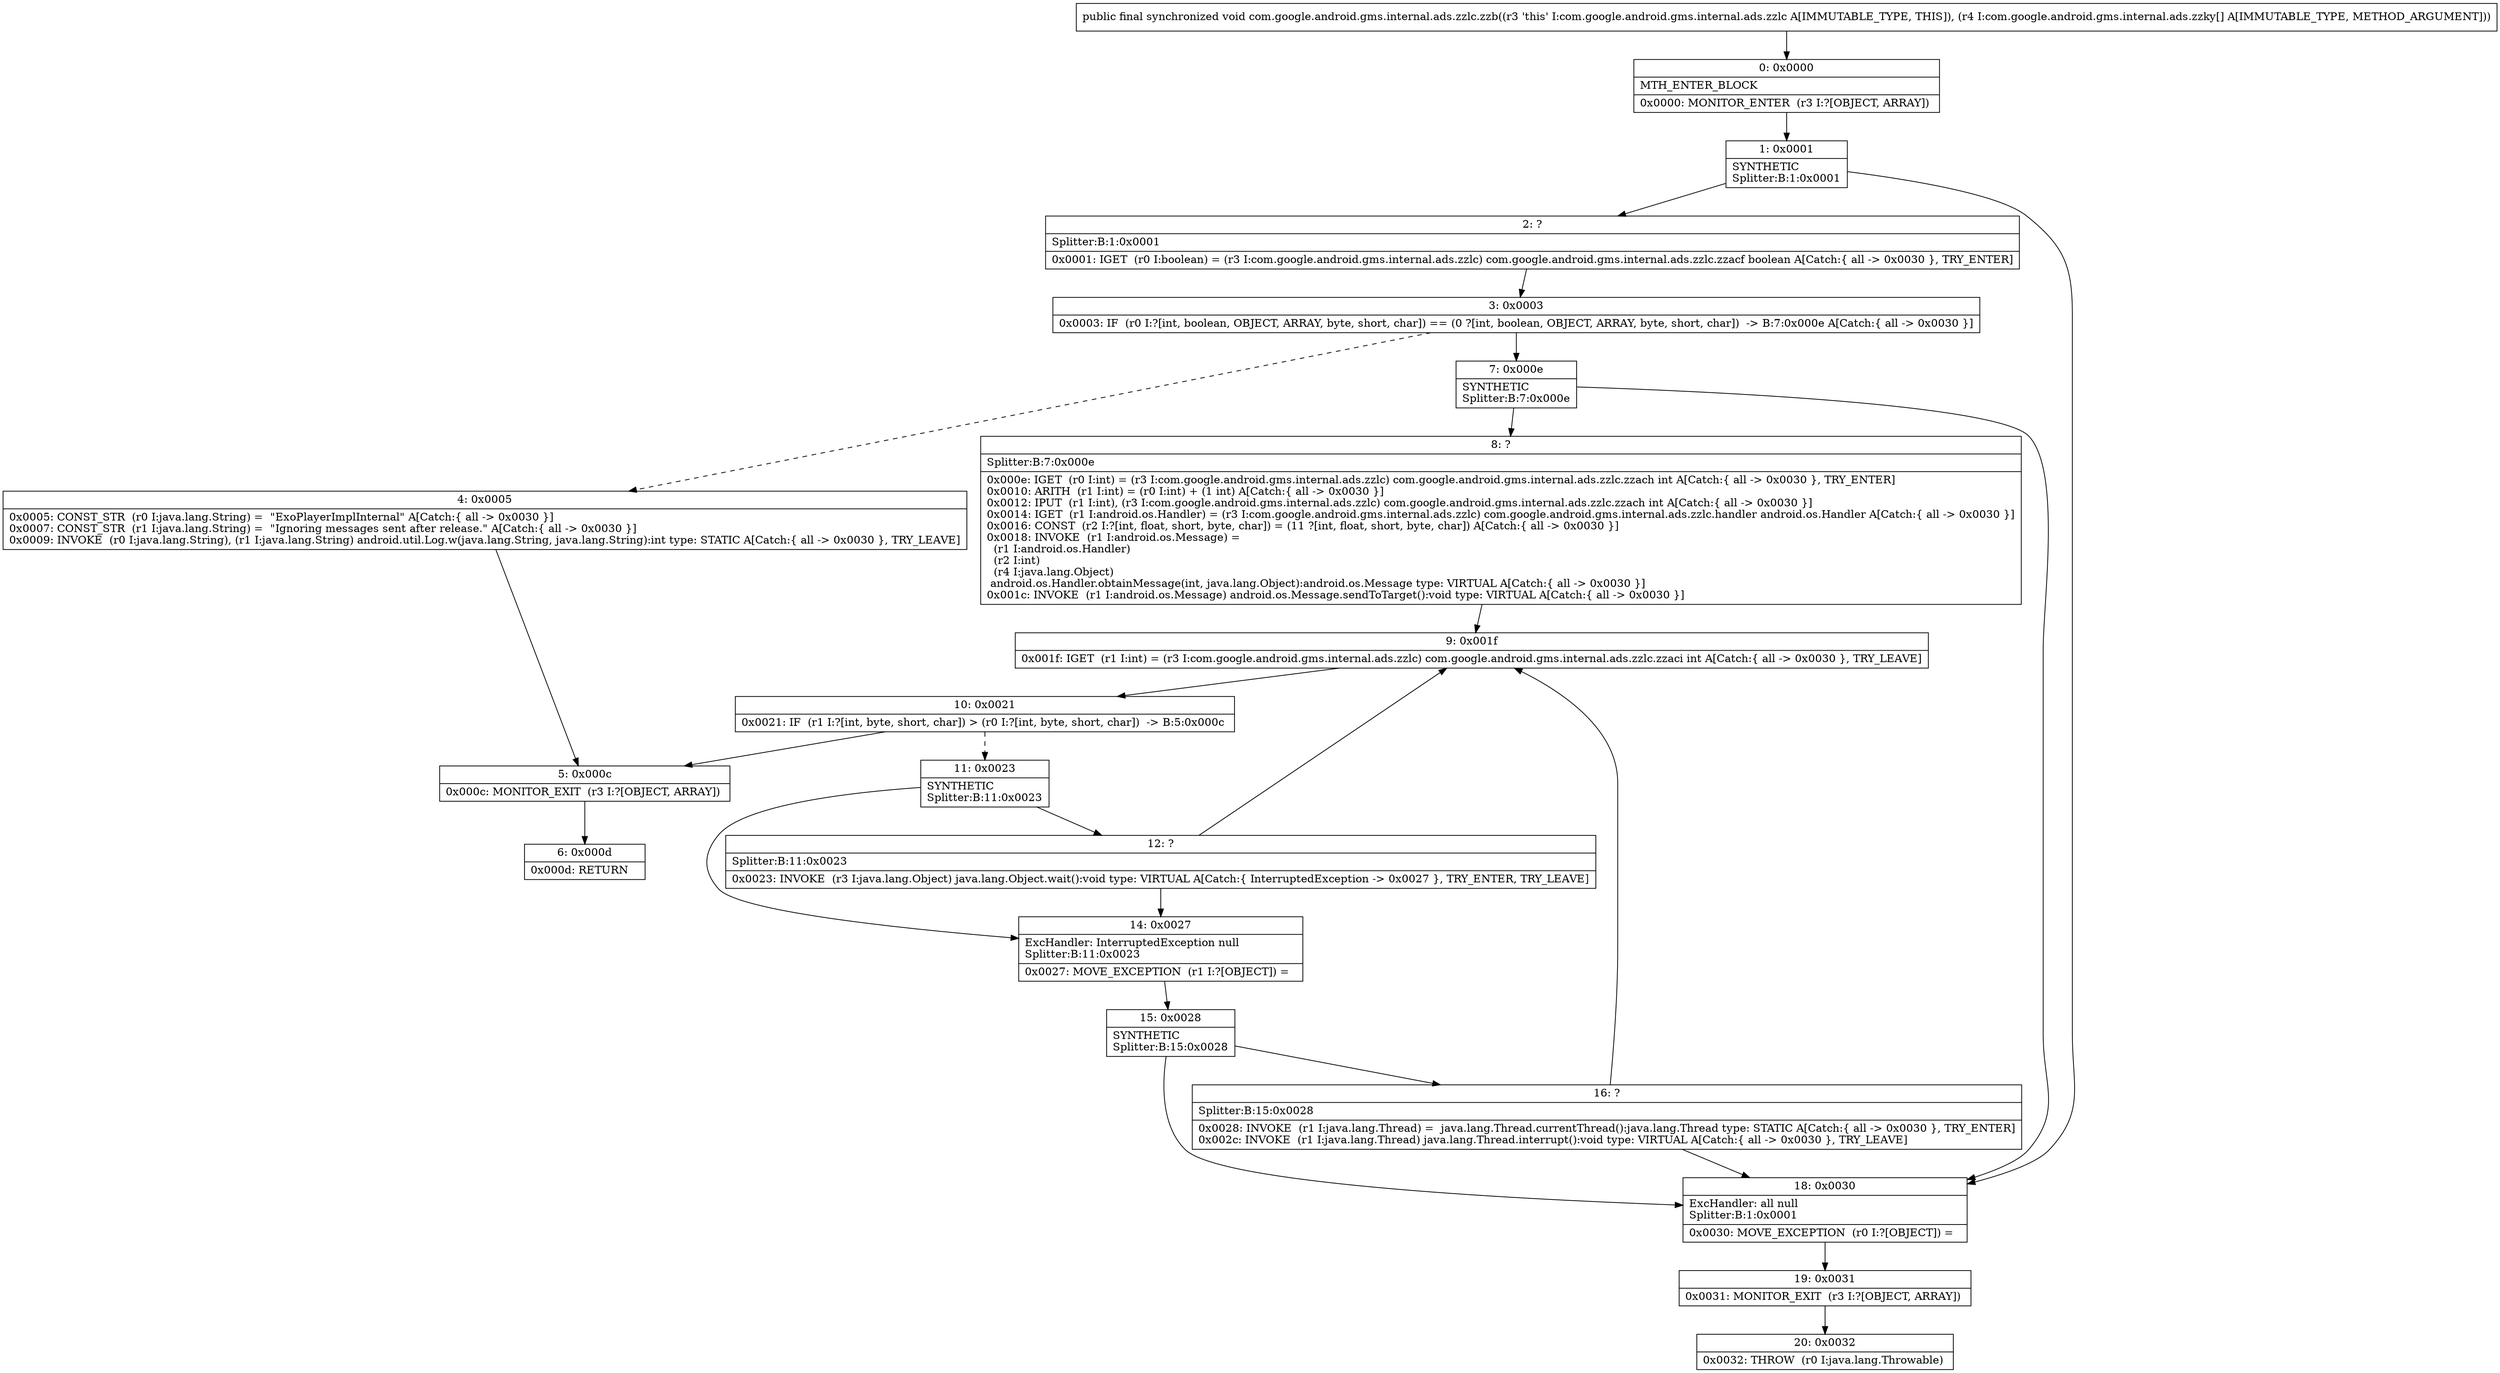 digraph "CFG forcom.google.android.gms.internal.ads.zzlc.zzb([Lcom\/google\/android\/gms\/internal\/ads\/zzky;)V" {
Node_0 [shape=record,label="{0\:\ 0x0000|MTH_ENTER_BLOCK\l|0x0000: MONITOR_ENTER  (r3 I:?[OBJECT, ARRAY]) \l}"];
Node_1 [shape=record,label="{1\:\ 0x0001|SYNTHETIC\lSplitter:B:1:0x0001\l}"];
Node_2 [shape=record,label="{2\:\ ?|Splitter:B:1:0x0001\l|0x0001: IGET  (r0 I:boolean) = (r3 I:com.google.android.gms.internal.ads.zzlc) com.google.android.gms.internal.ads.zzlc.zzacf boolean A[Catch:\{ all \-\> 0x0030 \}, TRY_ENTER]\l}"];
Node_3 [shape=record,label="{3\:\ 0x0003|0x0003: IF  (r0 I:?[int, boolean, OBJECT, ARRAY, byte, short, char]) == (0 ?[int, boolean, OBJECT, ARRAY, byte, short, char])  \-\> B:7:0x000e A[Catch:\{ all \-\> 0x0030 \}]\l}"];
Node_4 [shape=record,label="{4\:\ 0x0005|0x0005: CONST_STR  (r0 I:java.lang.String) =  \"ExoPlayerImplInternal\" A[Catch:\{ all \-\> 0x0030 \}]\l0x0007: CONST_STR  (r1 I:java.lang.String) =  \"Ignoring messages sent after release.\" A[Catch:\{ all \-\> 0x0030 \}]\l0x0009: INVOKE  (r0 I:java.lang.String), (r1 I:java.lang.String) android.util.Log.w(java.lang.String, java.lang.String):int type: STATIC A[Catch:\{ all \-\> 0x0030 \}, TRY_LEAVE]\l}"];
Node_5 [shape=record,label="{5\:\ 0x000c|0x000c: MONITOR_EXIT  (r3 I:?[OBJECT, ARRAY]) \l}"];
Node_6 [shape=record,label="{6\:\ 0x000d|0x000d: RETURN   \l}"];
Node_7 [shape=record,label="{7\:\ 0x000e|SYNTHETIC\lSplitter:B:7:0x000e\l}"];
Node_8 [shape=record,label="{8\:\ ?|Splitter:B:7:0x000e\l|0x000e: IGET  (r0 I:int) = (r3 I:com.google.android.gms.internal.ads.zzlc) com.google.android.gms.internal.ads.zzlc.zzach int A[Catch:\{ all \-\> 0x0030 \}, TRY_ENTER]\l0x0010: ARITH  (r1 I:int) = (r0 I:int) + (1 int) A[Catch:\{ all \-\> 0x0030 \}]\l0x0012: IPUT  (r1 I:int), (r3 I:com.google.android.gms.internal.ads.zzlc) com.google.android.gms.internal.ads.zzlc.zzach int A[Catch:\{ all \-\> 0x0030 \}]\l0x0014: IGET  (r1 I:android.os.Handler) = (r3 I:com.google.android.gms.internal.ads.zzlc) com.google.android.gms.internal.ads.zzlc.handler android.os.Handler A[Catch:\{ all \-\> 0x0030 \}]\l0x0016: CONST  (r2 I:?[int, float, short, byte, char]) = (11 ?[int, float, short, byte, char]) A[Catch:\{ all \-\> 0x0030 \}]\l0x0018: INVOKE  (r1 I:android.os.Message) = \l  (r1 I:android.os.Handler)\l  (r2 I:int)\l  (r4 I:java.lang.Object)\l android.os.Handler.obtainMessage(int, java.lang.Object):android.os.Message type: VIRTUAL A[Catch:\{ all \-\> 0x0030 \}]\l0x001c: INVOKE  (r1 I:android.os.Message) android.os.Message.sendToTarget():void type: VIRTUAL A[Catch:\{ all \-\> 0x0030 \}]\l}"];
Node_9 [shape=record,label="{9\:\ 0x001f|0x001f: IGET  (r1 I:int) = (r3 I:com.google.android.gms.internal.ads.zzlc) com.google.android.gms.internal.ads.zzlc.zzaci int A[Catch:\{ all \-\> 0x0030 \}, TRY_LEAVE]\l}"];
Node_10 [shape=record,label="{10\:\ 0x0021|0x0021: IF  (r1 I:?[int, byte, short, char]) \> (r0 I:?[int, byte, short, char])  \-\> B:5:0x000c \l}"];
Node_11 [shape=record,label="{11\:\ 0x0023|SYNTHETIC\lSplitter:B:11:0x0023\l}"];
Node_12 [shape=record,label="{12\:\ ?|Splitter:B:11:0x0023\l|0x0023: INVOKE  (r3 I:java.lang.Object) java.lang.Object.wait():void type: VIRTUAL A[Catch:\{ InterruptedException \-\> 0x0027 \}, TRY_ENTER, TRY_LEAVE]\l}"];
Node_14 [shape=record,label="{14\:\ 0x0027|ExcHandler: InterruptedException null\lSplitter:B:11:0x0023\l|0x0027: MOVE_EXCEPTION  (r1 I:?[OBJECT]) =  \l}"];
Node_15 [shape=record,label="{15\:\ 0x0028|SYNTHETIC\lSplitter:B:15:0x0028\l}"];
Node_16 [shape=record,label="{16\:\ ?|Splitter:B:15:0x0028\l|0x0028: INVOKE  (r1 I:java.lang.Thread) =  java.lang.Thread.currentThread():java.lang.Thread type: STATIC A[Catch:\{ all \-\> 0x0030 \}, TRY_ENTER]\l0x002c: INVOKE  (r1 I:java.lang.Thread) java.lang.Thread.interrupt():void type: VIRTUAL A[Catch:\{ all \-\> 0x0030 \}, TRY_LEAVE]\l}"];
Node_18 [shape=record,label="{18\:\ 0x0030|ExcHandler: all null\lSplitter:B:1:0x0001\l|0x0030: MOVE_EXCEPTION  (r0 I:?[OBJECT]) =  \l}"];
Node_19 [shape=record,label="{19\:\ 0x0031|0x0031: MONITOR_EXIT  (r3 I:?[OBJECT, ARRAY]) \l}"];
Node_20 [shape=record,label="{20\:\ 0x0032|0x0032: THROW  (r0 I:java.lang.Throwable) \l}"];
MethodNode[shape=record,label="{public final synchronized void com.google.android.gms.internal.ads.zzlc.zzb((r3 'this' I:com.google.android.gms.internal.ads.zzlc A[IMMUTABLE_TYPE, THIS]), (r4 I:com.google.android.gms.internal.ads.zzky[] A[IMMUTABLE_TYPE, METHOD_ARGUMENT])) }"];
MethodNode -> Node_0;
Node_0 -> Node_1;
Node_1 -> Node_2;
Node_1 -> Node_18;
Node_2 -> Node_3;
Node_3 -> Node_4[style=dashed];
Node_3 -> Node_7;
Node_4 -> Node_5;
Node_5 -> Node_6;
Node_7 -> Node_8;
Node_7 -> Node_18;
Node_8 -> Node_9;
Node_9 -> Node_10;
Node_10 -> Node_5;
Node_10 -> Node_11[style=dashed];
Node_11 -> Node_12;
Node_11 -> Node_14;
Node_12 -> Node_14;
Node_12 -> Node_9;
Node_14 -> Node_15;
Node_15 -> Node_16;
Node_15 -> Node_18;
Node_16 -> Node_18;
Node_16 -> Node_9;
Node_18 -> Node_19;
Node_19 -> Node_20;
}

